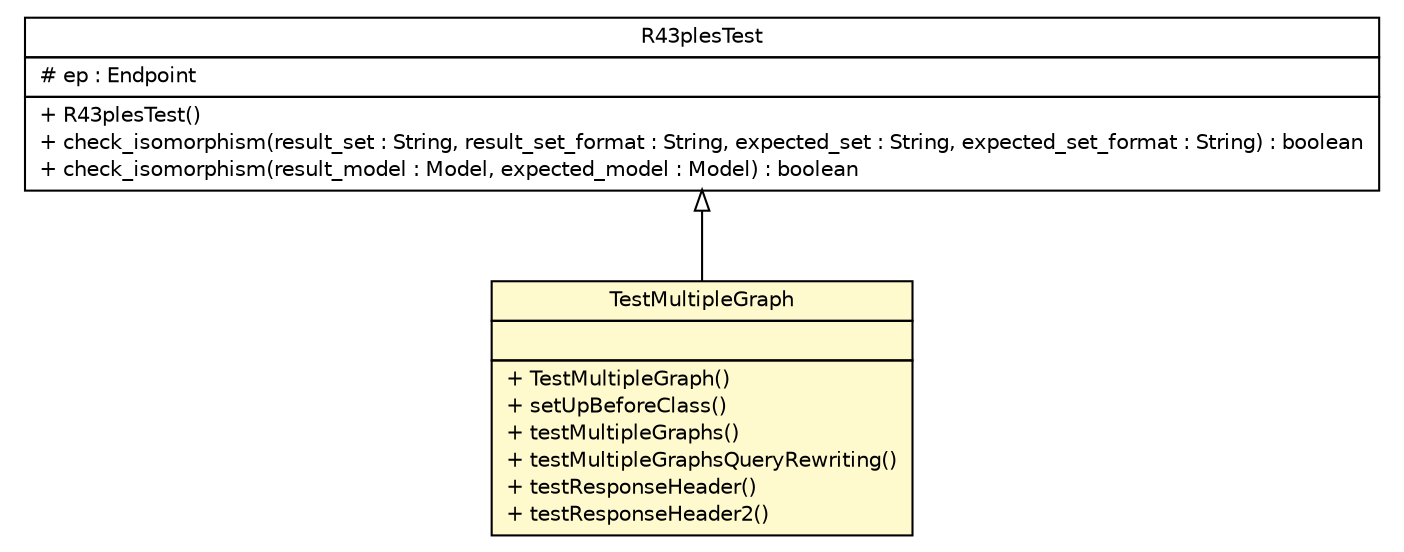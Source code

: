 #!/usr/local/bin/dot
#
# Class diagram 
# Generated by UMLGraph version R5_6-24-gf6e263 (http://www.umlgraph.org/)
#

digraph G {
	edge [fontname="Helvetica",fontsize=10,labelfontname="Helvetica",labelfontsize=10];
	node [fontname="Helvetica",fontsize=10,shape=plaintext];
	nodesep=0.25;
	ranksep=0.5;
	// de.tud.plt.r43ples.test.TestMultipleGraph
	c272 [label=<<table title="de.tud.plt.r43ples.test.TestMultipleGraph" border="0" cellborder="1" cellspacing="0" cellpadding="2" port="p" bgcolor="lemonChiffon" href="./TestMultipleGraph.html">
		<tr><td><table border="0" cellspacing="0" cellpadding="1">
<tr><td align="center" balign="center"> TestMultipleGraph </td></tr>
		</table></td></tr>
		<tr><td><table border="0" cellspacing="0" cellpadding="1">
<tr><td align="left" balign="left">  </td></tr>
		</table></td></tr>
		<tr><td><table border="0" cellspacing="0" cellpadding="1">
<tr><td align="left" balign="left"> + TestMultipleGraph() </td></tr>
<tr><td align="left" balign="left"> + setUpBeforeClass() </td></tr>
<tr><td align="left" balign="left"> + testMultipleGraphs() </td></tr>
<tr><td align="left" balign="left"> + testMultipleGraphsQueryRewriting() </td></tr>
<tr><td align="left" balign="left"> + testResponseHeader() </td></tr>
<tr><td align="left" balign="left"> + testResponseHeader2() </td></tr>
		</table></td></tr>
		</table>>, URL="./TestMultipleGraph.html", fontname="Helvetica", fontcolor="black", fontsize=10.0];
	// de.tud.plt.r43ples.test.R43plesTest
	c275 [label=<<table title="de.tud.plt.r43ples.test.R43plesTest" border="0" cellborder="1" cellspacing="0" cellpadding="2" port="p" href="./R43plesTest.html">
		<tr><td><table border="0" cellspacing="0" cellpadding="1">
<tr><td align="center" balign="center"> R43plesTest </td></tr>
		</table></td></tr>
		<tr><td><table border="0" cellspacing="0" cellpadding="1">
<tr><td align="left" balign="left"> # ep : Endpoint </td></tr>
		</table></td></tr>
		<tr><td><table border="0" cellspacing="0" cellpadding="1">
<tr><td align="left" balign="left"> + R43plesTest() </td></tr>
<tr><td align="left" balign="left"> + check_isomorphism(result_set : String, result_set_format : String, expected_set : String, expected_set_format : String) : boolean </td></tr>
<tr><td align="left" balign="left"> + check_isomorphism(result_model : Model, expected_model : Model) : boolean </td></tr>
		</table></td></tr>
		</table>>, URL="./R43plesTest.html", fontname="Helvetica", fontcolor="black", fontsize=10.0];
	//de.tud.plt.r43ples.test.TestMultipleGraph extends de.tud.plt.r43ples.test.R43plesTest
	c275:p -> c272:p [dir=back,arrowtail=empty];
}

